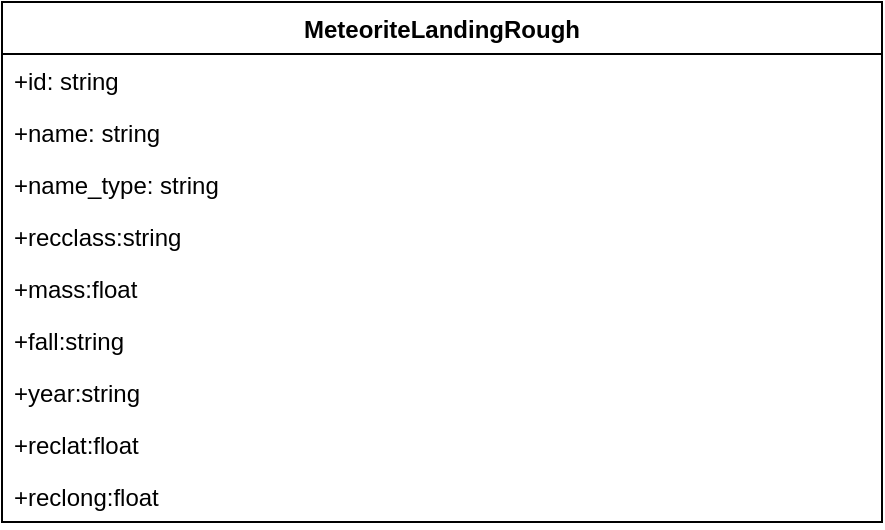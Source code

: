 <mxfile version="24.7.7">
  <diagram name="Pagina-1" id="wEG3dXeY_ZeHlND-OOTB">
    <mxGraphModel dx="1368" dy="754" grid="1" gridSize="10" guides="1" tooltips="1" connect="1" arrows="1" fold="1" page="1" pageScale="1" pageWidth="827" pageHeight="1169" math="0" shadow="0">
      <root>
        <mxCell id="0" />
        <mxCell id="1" parent="0" />
        <mxCell id="Vd-87YmcCkULQ775cyb8-1" value="MeteoriteLandingRough" style="swimlane;fontStyle=1;childLayout=stackLayout;horizontal=1;startSize=26;horizontalStack=0;resizeParent=1;resizeParentMax=0;resizeLast=0;collapsible=1;marginBottom=0;" vertex="1" parent="1">
          <mxGeometry x="200" y="200" width="440" height="260" as="geometry" />
        </mxCell>
        <mxCell id="Vd-87YmcCkULQ775cyb8-2" value="   +id: string" style="text;strokeColor=none;fillColor=none;align=left;verticalAlign=top;spacingLeft=4;spacingRight=4;overflow=hidden;rotatable=0;points=[[0,0.5],[1,0.5]];portConstraint=eastwest;" vertex="1" parent="Vd-87YmcCkULQ775cyb8-1">
          <mxGeometry y="26" width="440" height="26" as="geometry" />
        </mxCell>
        <mxCell id="Vd-87YmcCkULQ775cyb8-3" value="   +name: string" style="text;strokeColor=none;fillColor=none;align=left;verticalAlign=top;spacingLeft=4;spacingRight=4;overflow=hidden;rotatable=0;points=[[0,0.5],[1,0.5]];portConstraint=eastwest;" vertex="1" parent="Vd-87YmcCkULQ775cyb8-1">
          <mxGeometry y="52" width="440" height="26" as="geometry" />
        </mxCell>
        <mxCell id="Vd-87YmcCkULQ775cyb8-4" value="   +name_type: string" style="text;strokeColor=none;fillColor=none;align=left;verticalAlign=top;spacingLeft=4;spacingRight=4;overflow=hidden;rotatable=0;points=[[0,0.5],[1,0.5]];portConstraint=eastwest;" vertex="1" parent="Vd-87YmcCkULQ775cyb8-1">
          <mxGeometry y="78" width="440" height="26" as="geometry" />
        </mxCell>
        <mxCell id="Vd-87YmcCkULQ775cyb8-5" value="   +recclass:string" style="text;strokeColor=none;fillColor=none;align=left;verticalAlign=top;spacingLeft=4;spacingRight=4;overflow=hidden;rotatable=0;points=[[0,0.5],[1,0.5]];portConstraint=eastwest;" vertex="1" parent="Vd-87YmcCkULQ775cyb8-1">
          <mxGeometry y="104" width="440" height="26" as="geometry" />
        </mxCell>
        <mxCell id="Vd-87YmcCkULQ775cyb8-6" value="   +mass:float" style="text;strokeColor=none;fillColor=none;align=left;verticalAlign=top;spacingLeft=4;spacingRight=4;overflow=hidden;rotatable=0;points=[[0,0.5],[1,0.5]];portConstraint=eastwest;" vertex="1" parent="Vd-87YmcCkULQ775cyb8-1">
          <mxGeometry y="130" width="440" height="26" as="geometry" />
        </mxCell>
        <mxCell id="Vd-87YmcCkULQ775cyb8-7" value="   +fall:string" style="text;strokeColor=none;fillColor=none;align=left;verticalAlign=top;spacingLeft=4;spacingRight=4;overflow=hidden;rotatable=0;points=[[0,0.5],[1,0.5]];portConstraint=eastwest;" vertex="1" parent="Vd-87YmcCkULQ775cyb8-1">
          <mxGeometry y="156" width="440" height="26" as="geometry" />
        </mxCell>
        <mxCell id="Vd-87YmcCkULQ775cyb8-8" value="   +year:string" style="text;strokeColor=none;fillColor=none;align=left;verticalAlign=top;spacingLeft=4;spacingRight=4;overflow=hidden;rotatable=0;points=[[0,0.5],[1,0.5]];portConstraint=eastwest;" vertex="1" parent="Vd-87YmcCkULQ775cyb8-1">
          <mxGeometry y="182" width="440" height="26" as="geometry" />
        </mxCell>
        <mxCell id="Vd-87YmcCkULQ775cyb8-9" value="   +reclat:float" style="text;strokeColor=none;fillColor=none;align=left;verticalAlign=top;spacingLeft=4;spacingRight=4;overflow=hidden;rotatable=0;points=[[0,0.5],[1,0.5]];portConstraint=eastwest;" vertex="1" parent="Vd-87YmcCkULQ775cyb8-1">
          <mxGeometry y="208" width="440" height="26" as="geometry" />
        </mxCell>
        <mxCell id="Vd-87YmcCkULQ775cyb8-10" value="   +reclong:float" style="text;strokeColor=none;fillColor=none;align=left;verticalAlign=top;spacingLeft=4;spacingRight=4;overflow=hidden;rotatable=0;points=[[0,0.5],[1,0.5]];portConstraint=eastwest;" vertex="1" parent="Vd-87YmcCkULQ775cyb8-1">
          <mxGeometry y="234" width="440" height="26" as="geometry" />
        </mxCell>
      </root>
    </mxGraphModel>
  </diagram>
</mxfile>
